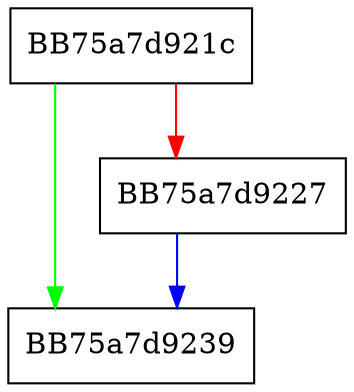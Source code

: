 digraph GetLastWriteTime {
  node [shape="box"];
  graph [splines=ortho];
  BB75a7d921c -> BB75a7d9239 [color="green"];
  BB75a7d921c -> BB75a7d9227 [color="red"];
  BB75a7d9227 -> BB75a7d9239 [color="blue"];
}